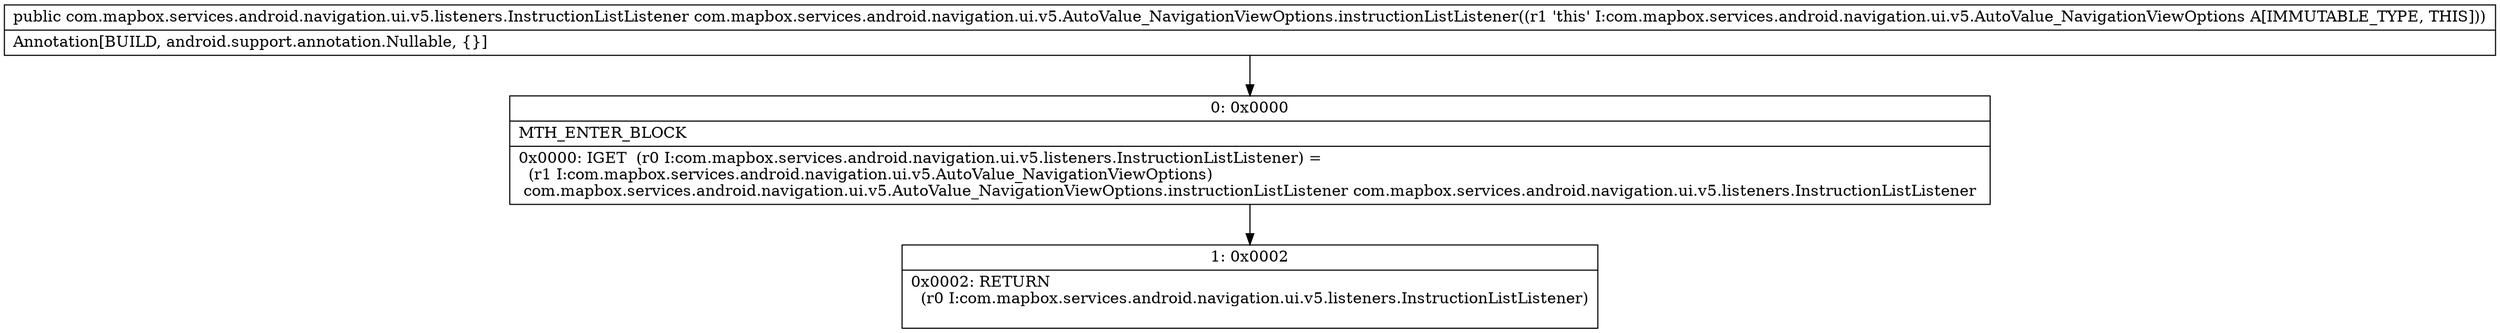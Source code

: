 digraph "CFG forcom.mapbox.services.android.navigation.ui.v5.AutoValue_NavigationViewOptions.instructionListListener()Lcom\/mapbox\/services\/android\/navigation\/ui\/v5\/listeners\/InstructionListListener;" {
Node_0 [shape=record,label="{0\:\ 0x0000|MTH_ENTER_BLOCK\l|0x0000: IGET  (r0 I:com.mapbox.services.android.navigation.ui.v5.listeners.InstructionListListener) = \l  (r1 I:com.mapbox.services.android.navigation.ui.v5.AutoValue_NavigationViewOptions)\l com.mapbox.services.android.navigation.ui.v5.AutoValue_NavigationViewOptions.instructionListListener com.mapbox.services.android.navigation.ui.v5.listeners.InstructionListListener \l}"];
Node_1 [shape=record,label="{1\:\ 0x0002|0x0002: RETURN  \l  (r0 I:com.mapbox.services.android.navigation.ui.v5.listeners.InstructionListListener)\l \l}"];
MethodNode[shape=record,label="{public com.mapbox.services.android.navigation.ui.v5.listeners.InstructionListListener com.mapbox.services.android.navigation.ui.v5.AutoValue_NavigationViewOptions.instructionListListener((r1 'this' I:com.mapbox.services.android.navigation.ui.v5.AutoValue_NavigationViewOptions A[IMMUTABLE_TYPE, THIS]))  | Annotation[BUILD, android.support.annotation.Nullable, \{\}]\l}"];
MethodNode -> Node_0;
Node_0 -> Node_1;
}


